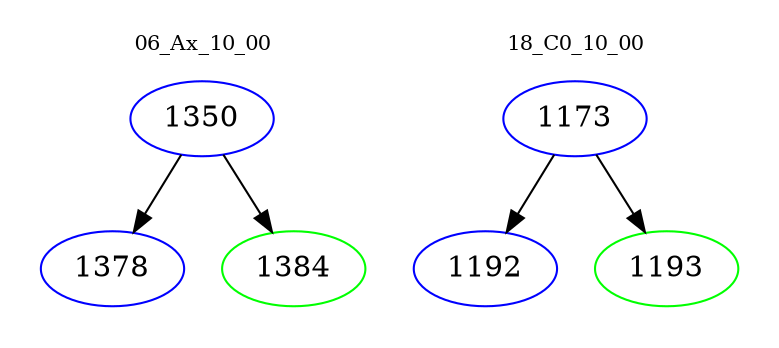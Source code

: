 digraph{
subgraph cluster_0 {
color = white
label = "06_Ax_10_00";
fontsize=10;
T0_1350 [label="1350", color="blue"]
T0_1350 -> T0_1378 [color="black"]
T0_1378 [label="1378", color="blue"]
T0_1350 -> T0_1384 [color="black"]
T0_1384 [label="1384", color="green"]
}
subgraph cluster_1 {
color = white
label = "18_C0_10_00";
fontsize=10;
T1_1173 [label="1173", color="blue"]
T1_1173 -> T1_1192 [color="black"]
T1_1192 [label="1192", color="blue"]
T1_1173 -> T1_1193 [color="black"]
T1_1193 [label="1193", color="green"]
}
}
